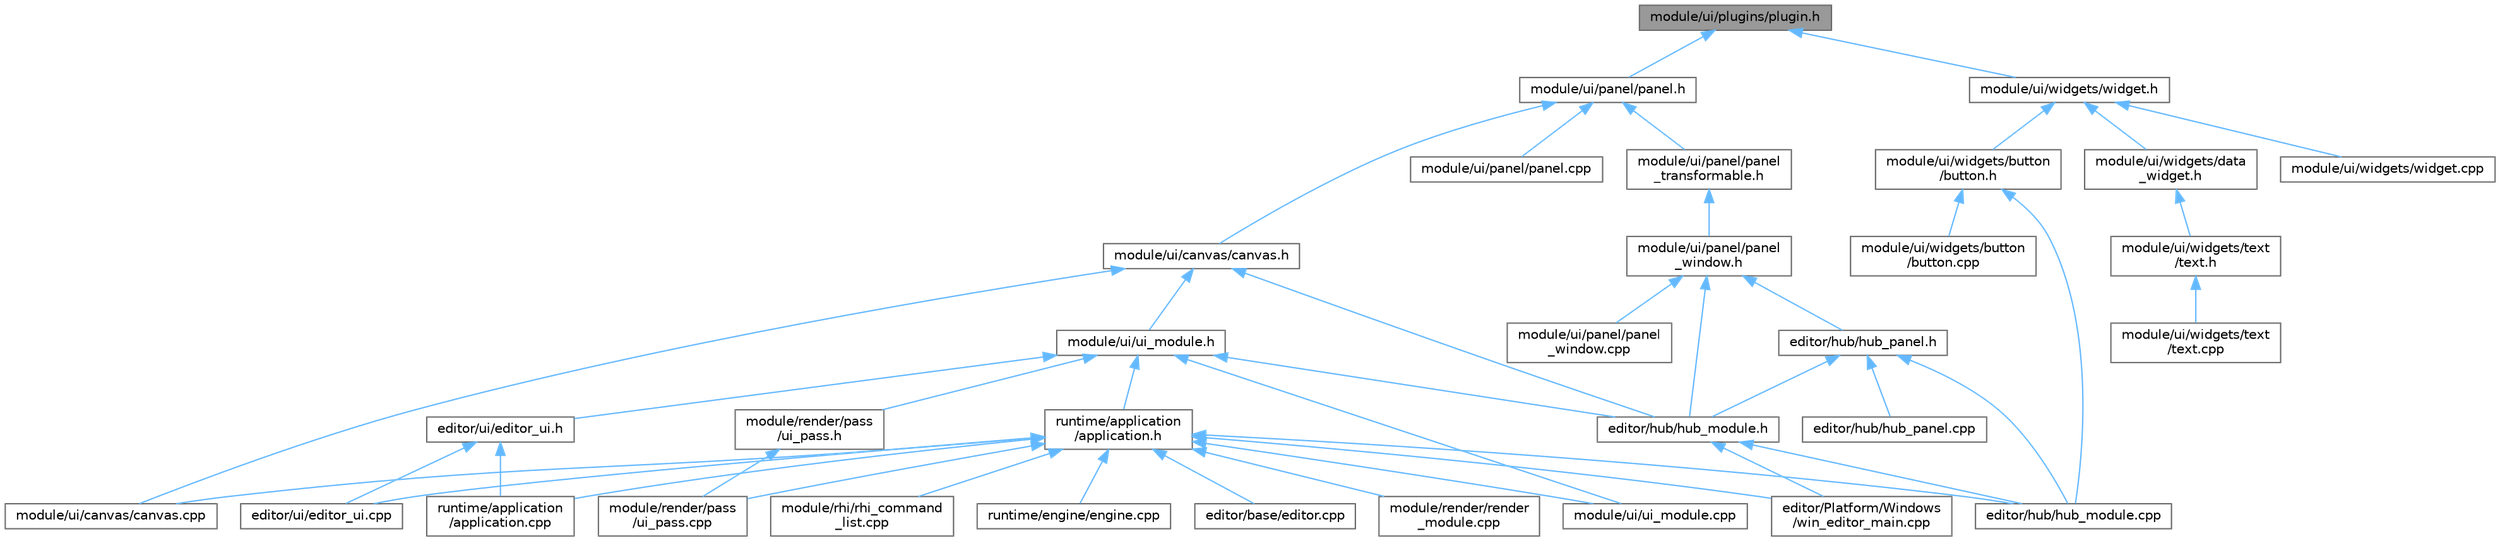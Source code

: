 digraph "module/ui/plugins/plugin.h"
{
 // LATEX_PDF_SIZE
  bgcolor="transparent";
  edge [fontname=Helvetica,fontsize=10,labelfontname=Helvetica,labelfontsize=10];
  node [fontname=Helvetica,fontsize=10,shape=box,height=0.2,width=0.4];
  Node1 [id="Node000001",label="module/ui/plugins/plugin.h",height=0.2,width=0.4,color="gray40", fillcolor="grey60", style="filled", fontcolor="black",tooltip=" "];
  Node1 -> Node2 [id="edge1_Node000001_Node000002",dir="back",color="steelblue1",style="solid",tooltip=" "];
  Node2 [id="Node000002",label="module/ui/panel/panel.h",height=0.2,width=0.4,color="grey40", fillcolor="white", style="filled",URL="$panel_8h.html",tooltip=" "];
  Node2 -> Node3 [id="edge2_Node000002_Node000003",dir="back",color="steelblue1",style="solid",tooltip=" "];
  Node3 [id="Node000003",label="module/ui/canvas/canvas.h",height=0.2,width=0.4,color="grey40", fillcolor="white", style="filled",URL="$canvas_8h.html",tooltip=" "];
  Node3 -> Node4 [id="edge3_Node000003_Node000004",dir="back",color="steelblue1",style="solid",tooltip=" "];
  Node4 [id="Node000004",label="editor/hub/hub_module.h",height=0.2,width=0.4,color="grey40", fillcolor="white", style="filled",URL="$hub__module_8h.html",tooltip=" "];
  Node4 -> Node5 [id="edge4_Node000004_Node000005",dir="back",color="steelblue1",style="solid",tooltip=" "];
  Node5 [id="Node000005",label="editor/Platform/Windows\l/win_editor_main.cpp",height=0.2,width=0.4,color="grey40", fillcolor="white", style="filled",URL="$win__editor__main_8cpp.html",tooltip=" "];
  Node4 -> Node6 [id="edge5_Node000004_Node000006",dir="back",color="steelblue1",style="solid",tooltip=" "];
  Node6 [id="Node000006",label="editor/hub/hub_module.cpp",height=0.2,width=0.4,color="grey40", fillcolor="white", style="filled",URL="$hub__module_8cpp.html",tooltip=" "];
  Node3 -> Node7 [id="edge6_Node000003_Node000007",dir="back",color="steelblue1",style="solid",tooltip=" "];
  Node7 [id="Node000007",label="module/ui/canvas/canvas.cpp",height=0.2,width=0.4,color="grey40", fillcolor="white", style="filled",URL="$canvas_8cpp.html",tooltip=" "];
  Node3 -> Node8 [id="edge7_Node000003_Node000008",dir="back",color="steelblue1",style="solid",tooltip=" "];
  Node8 [id="Node000008",label="module/ui/ui_module.h",height=0.2,width=0.4,color="grey40", fillcolor="white", style="filled",URL="$ui__module_8h.html",tooltip=" "];
  Node8 -> Node4 [id="edge8_Node000008_Node000004",dir="back",color="steelblue1",style="solid",tooltip=" "];
  Node8 -> Node9 [id="edge9_Node000008_Node000009",dir="back",color="steelblue1",style="solid",tooltip=" "];
  Node9 [id="Node000009",label="editor/ui/editor_ui.h",height=0.2,width=0.4,color="grey40", fillcolor="white", style="filled",URL="$editor__ui_8h.html",tooltip=" "];
  Node9 -> Node10 [id="edge10_Node000009_Node000010",dir="back",color="steelblue1",style="solid",tooltip=" "];
  Node10 [id="Node000010",label="editor/ui/editor_ui.cpp",height=0.2,width=0.4,color="grey40", fillcolor="white", style="filled",URL="$editor__ui_8cpp.html",tooltip=" "];
  Node9 -> Node11 [id="edge11_Node000009_Node000011",dir="back",color="steelblue1",style="solid",tooltip=" "];
  Node11 [id="Node000011",label="runtime/application\l/application.cpp",height=0.2,width=0.4,color="grey40", fillcolor="white", style="filled",URL="$application_8cpp.html",tooltip=" "];
  Node8 -> Node12 [id="edge12_Node000008_Node000012",dir="back",color="steelblue1",style="solid",tooltip=" "];
  Node12 [id="Node000012",label="module/render/pass\l/ui_pass.h",height=0.2,width=0.4,color="grey40", fillcolor="white", style="filled",URL="$ui__pass_8h.html",tooltip=" "];
  Node12 -> Node13 [id="edge13_Node000012_Node000013",dir="back",color="steelblue1",style="solid",tooltip=" "];
  Node13 [id="Node000013",label="module/render/pass\l/ui_pass.cpp",height=0.2,width=0.4,color="grey40", fillcolor="white", style="filled",URL="$ui__pass_8cpp.html",tooltip=" "];
  Node8 -> Node14 [id="edge14_Node000008_Node000014",dir="back",color="steelblue1",style="solid",tooltip=" "];
  Node14 [id="Node000014",label="module/ui/ui_module.cpp",height=0.2,width=0.4,color="grey40", fillcolor="white", style="filled",URL="$ui__module_8cpp.html",tooltip=" "];
  Node8 -> Node15 [id="edge15_Node000008_Node000015",dir="back",color="steelblue1",style="solid",tooltip=" "];
  Node15 [id="Node000015",label="runtime/application\l/application.h",height=0.2,width=0.4,color="grey40", fillcolor="white", style="filled",URL="$application_8h.html",tooltip=" "];
  Node15 -> Node5 [id="edge16_Node000015_Node000005",dir="back",color="steelblue1",style="solid",tooltip=" "];
  Node15 -> Node16 [id="edge17_Node000015_Node000016",dir="back",color="steelblue1",style="solid",tooltip=" "];
  Node16 [id="Node000016",label="editor/base/editor.cpp",height=0.2,width=0.4,color="grey40", fillcolor="white", style="filled",URL="$editor_8cpp.html",tooltip=" "];
  Node15 -> Node6 [id="edge18_Node000015_Node000006",dir="back",color="steelblue1",style="solid",tooltip=" "];
  Node15 -> Node10 [id="edge19_Node000015_Node000010",dir="back",color="steelblue1",style="solid",tooltip=" "];
  Node15 -> Node13 [id="edge20_Node000015_Node000013",dir="back",color="steelblue1",style="solid",tooltip=" "];
  Node15 -> Node17 [id="edge21_Node000015_Node000017",dir="back",color="steelblue1",style="solid",tooltip=" "];
  Node17 [id="Node000017",label="module/render/render\l_module.cpp",height=0.2,width=0.4,color="grey40", fillcolor="white", style="filled",URL="$render__module_8cpp.html",tooltip=" "];
  Node15 -> Node18 [id="edge22_Node000015_Node000018",dir="back",color="steelblue1",style="solid",tooltip=" "];
  Node18 [id="Node000018",label="module/rhi/rhi_command\l_list.cpp",height=0.2,width=0.4,color="grey40", fillcolor="white", style="filled",URL="$rhi__command__list_8cpp.html",tooltip=" "];
  Node15 -> Node7 [id="edge23_Node000015_Node000007",dir="back",color="steelblue1",style="solid",tooltip=" "];
  Node15 -> Node14 [id="edge24_Node000015_Node000014",dir="back",color="steelblue1",style="solid",tooltip=" "];
  Node15 -> Node11 [id="edge25_Node000015_Node000011",dir="back",color="steelblue1",style="solid",tooltip=" "];
  Node15 -> Node19 [id="edge26_Node000015_Node000019",dir="back",color="steelblue1",style="solid",tooltip=" "];
  Node19 [id="Node000019",label="runtime/engine/engine.cpp",height=0.2,width=0.4,color="grey40", fillcolor="white", style="filled",URL="$engine_8cpp.html",tooltip=" "];
  Node2 -> Node20 [id="edge27_Node000002_Node000020",dir="back",color="steelblue1",style="solid",tooltip=" "];
  Node20 [id="Node000020",label="module/ui/panel/panel.cpp",height=0.2,width=0.4,color="grey40", fillcolor="white", style="filled",URL="$panel_8cpp.html",tooltip=" "];
  Node2 -> Node21 [id="edge28_Node000002_Node000021",dir="back",color="steelblue1",style="solid",tooltip=" "];
  Node21 [id="Node000021",label="module/ui/panel/panel\l_transformable.h",height=0.2,width=0.4,color="grey40", fillcolor="white", style="filled",URL="$panel__transformable_8h.html",tooltip=" "];
  Node21 -> Node22 [id="edge29_Node000021_Node000022",dir="back",color="steelblue1",style="solid",tooltip=" "];
  Node22 [id="Node000022",label="module/ui/panel/panel\l_window.h",height=0.2,width=0.4,color="grey40", fillcolor="white", style="filled",URL="$panel__window_8h.html",tooltip=" "];
  Node22 -> Node4 [id="edge30_Node000022_Node000004",dir="back",color="steelblue1",style="solid",tooltip=" "];
  Node22 -> Node23 [id="edge31_Node000022_Node000023",dir="back",color="steelblue1",style="solid",tooltip=" "];
  Node23 [id="Node000023",label="editor/hub/hub_panel.h",height=0.2,width=0.4,color="grey40", fillcolor="white", style="filled",URL="$hub__panel_8h.html",tooltip=" "];
  Node23 -> Node6 [id="edge32_Node000023_Node000006",dir="back",color="steelblue1",style="solid",tooltip=" "];
  Node23 -> Node4 [id="edge33_Node000023_Node000004",dir="back",color="steelblue1",style="solid",tooltip=" "];
  Node23 -> Node24 [id="edge34_Node000023_Node000024",dir="back",color="steelblue1",style="solid",tooltip=" "];
  Node24 [id="Node000024",label="editor/hub/hub_panel.cpp",height=0.2,width=0.4,color="grey40", fillcolor="white", style="filled",URL="$hub__panel_8cpp.html",tooltip=" "];
  Node22 -> Node25 [id="edge35_Node000022_Node000025",dir="back",color="steelblue1",style="solid",tooltip=" "];
  Node25 [id="Node000025",label="module/ui/panel/panel\l_window.cpp",height=0.2,width=0.4,color="grey40", fillcolor="white", style="filled",URL="$panel__window_8cpp.html",tooltip=" "];
  Node1 -> Node26 [id="edge36_Node000001_Node000026",dir="back",color="steelblue1",style="solid",tooltip=" "];
  Node26 [id="Node000026",label="module/ui/widgets/widget.h",height=0.2,width=0.4,color="grey40", fillcolor="white", style="filled",URL="$widget_8h.html",tooltip=" "];
  Node26 -> Node27 [id="edge37_Node000026_Node000027",dir="back",color="steelblue1",style="solid",tooltip=" "];
  Node27 [id="Node000027",label="module/ui/widgets/button\l/button.h",height=0.2,width=0.4,color="grey40", fillcolor="white", style="filled",URL="$button_8h.html",tooltip=" "];
  Node27 -> Node6 [id="edge38_Node000027_Node000006",dir="back",color="steelblue1",style="solid",tooltip=" "];
  Node27 -> Node28 [id="edge39_Node000027_Node000028",dir="back",color="steelblue1",style="solid",tooltip=" "];
  Node28 [id="Node000028",label="module/ui/widgets/button\l/button.cpp",height=0.2,width=0.4,color="grey40", fillcolor="white", style="filled",URL="$button_8cpp.html",tooltip=" "];
  Node26 -> Node29 [id="edge40_Node000026_Node000029",dir="back",color="steelblue1",style="solid",tooltip=" "];
  Node29 [id="Node000029",label="module/ui/widgets/data\l_widget.h",height=0.2,width=0.4,color="grey40", fillcolor="white", style="filled",URL="$data__widget_8h.html",tooltip=" "];
  Node29 -> Node30 [id="edge41_Node000029_Node000030",dir="back",color="steelblue1",style="solid",tooltip=" "];
  Node30 [id="Node000030",label="module/ui/widgets/text\l/text.h",height=0.2,width=0.4,color="grey40", fillcolor="white", style="filled",URL="$text_8h.html",tooltip=" "];
  Node30 -> Node31 [id="edge42_Node000030_Node000031",dir="back",color="steelblue1",style="solid",tooltip=" "];
  Node31 [id="Node000031",label="module/ui/widgets/text\l/text.cpp",height=0.2,width=0.4,color="grey40", fillcolor="white", style="filled",URL="$text_8cpp.html",tooltip=" "];
  Node26 -> Node32 [id="edge43_Node000026_Node000032",dir="back",color="steelblue1",style="solid",tooltip=" "];
  Node32 [id="Node000032",label="module/ui/widgets/widget.cpp",height=0.2,width=0.4,color="grey40", fillcolor="white", style="filled",URL="$widget_8cpp.html",tooltip=" "];
}
